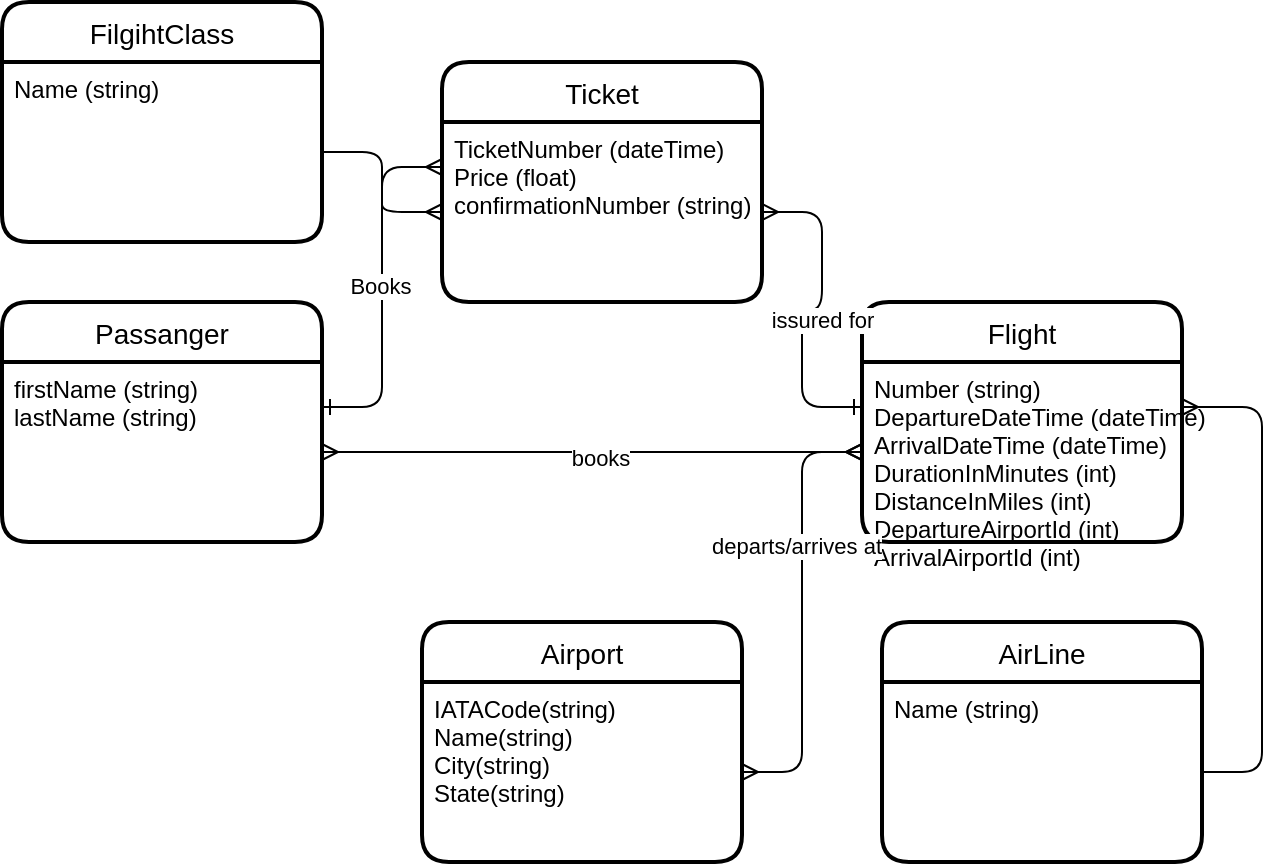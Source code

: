 <mxfile version="13.11.0" type="github">
  <diagram id="R2lEEEUBdFMjLlhIrx00" name="Page-1">
    <mxGraphModel dx="996" dy="1748" grid="1" gridSize="10" guides="1" tooltips="1" connect="1" arrows="1" fold="1" page="1" pageScale="1" pageWidth="850" pageHeight="1100" math="0" shadow="0" extFonts="Permanent Marker^https://fonts.googleapis.com/css?family=Permanent+Marker">
      <root>
        <mxCell id="0" />
        <mxCell id="1" parent="0" />
        <mxCell id="FMmPqFUmXPsYkQZaFYJS-1" value="Passanger" style="swimlane;childLayout=stackLayout;horizontal=1;startSize=30;horizontalStack=0;rounded=1;fontSize=14;fontStyle=0;strokeWidth=2;resizeParent=0;resizeLast=1;shadow=0;dashed=0;align=center;" parent="1" vertex="1">
          <mxGeometry x="120" y="150" width="160" height="120" as="geometry" />
        </mxCell>
        <mxCell id="FMmPqFUmXPsYkQZaFYJS-2" value="firstName (string)&#xa;lastName (string)" style="align=left;strokeColor=none;fillColor=none;spacingLeft=4;fontSize=12;verticalAlign=top;resizable=0;rotatable=0;part=1;" parent="FMmPqFUmXPsYkQZaFYJS-1" vertex="1">
          <mxGeometry y="30" width="160" height="90" as="geometry" />
        </mxCell>
        <mxCell id="FMmPqFUmXPsYkQZaFYJS-3" value="Flight" style="swimlane;childLayout=stackLayout;horizontal=1;startSize=30;horizontalStack=0;rounded=1;fontSize=14;fontStyle=0;strokeWidth=2;resizeParent=0;resizeLast=1;shadow=0;dashed=0;align=center;" parent="1" vertex="1">
          <mxGeometry x="550" y="150" width="160" height="120" as="geometry" />
        </mxCell>
        <mxCell id="FMmPqFUmXPsYkQZaFYJS-4" value="Number (string)&#xa;DepartureDateTime (dateTime)&#xa;ArrivalDateTime (dateTime)&#xa;DurationInMinutes (int)&#xa;DistanceInMiles (int)&#xa;DepartureAirportId (int)&#xa;ArrivalAirportId (int)" style="align=left;strokeColor=none;fillColor=none;spacingLeft=4;fontSize=12;verticalAlign=top;resizable=0;rotatable=0;part=1;" parent="FMmPqFUmXPsYkQZaFYJS-3" vertex="1">
          <mxGeometry y="30" width="160" height="90" as="geometry" />
        </mxCell>
        <mxCell id="FMmPqFUmXPsYkQZaFYJS-5" value="" style="edgeStyle=entityRelationEdgeStyle;fontSize=12;html=1;endArrow=ERmany;startArrow=ERmany;exitX=1;exitY=0.5;exitDx=0;exitDy=0;entryX=0;entryY=0.5;entryDx=0;entryDy=0;" parent="1" source="FMmPqFUmXPsYkQZaFYJS-2" target="FMmPqFUmXPsYkQZaFYJS-4" edge="1">
          <mxGeometry width="100" height="100" relative="1" as="geometry">
            <mxPoint x="290" y="200" as="sourcePoint" />
            <mxPoint x="390" y="100" as="targetPoint" />
          </mxGeometry>
        </mxCell>
        <mxCell id="FMmPqFUmXPsYkQZaFYJS-6" value="books" style="edgeLabel;html=1;align=center;verticalAlign=middle;resizable=0;points=[];" parent="FMmPqFUmXPsYkQZaFYJS-5" vertex="1" connectable="0">
          <mxGeometry x="0.025" y="-3" relative="1" as="geometry">
            <mxPoint as="offset" />
          </mxGeometry>
        </mxCell>
        <mxCell id="FMmPqFUmXPsYkQZaFYJS-11" value="Airport" style="swimlane;childLayout=stackLayout;horizontal=1;startSize=30;horizontalStack=0;rounded=1;fontSize=14;fontStyle=0;strokeWidth=2;resizeParent=0;resizeLast=1;shadow=0;dashed=0;align=center;" parent="1" vertex="1">
          <mxGeometry x="330" y="310" width="160" height="120" as="geometry" />
        </mxCell>
        <mxCell id="FMmPqFUmXPsYkQZaFYJS-12" value="IATACode(string)&#xa;Name(string)&#xa;City(string)&#xa;State(string)" style="align=left;strokeColor=none;fillColor=none;spacingLeft=4;fontSize=12;verticalAlign=top;resizable=0;rotatable=0;part=1;" parent="FMmPqFUmXPsYkQZaFYJS-11" vertex="1">
          <mxGeometry y="30" width="160" height="90" as="geometry" />
        </mxCell>
        <mxCell id="FMmPqFUmXPsYkQZaFYJS-13" value="" style="edgeStyle=entityRelationEdgeStyle;fontSize=12;html=1;endArrow=ERmany;startArrow=ERmany;exitX=1;exitY=0.5;exitDx=0;exitDy=0;" parent="1" source="FMmPqFUmXPsYkQZaFYJS-12" target="FMmPqFUmXPsYkQZaFYJS-4" edge="1">
          <mxGeometry width="100" height="100" relative="1" as="geometry">
            <mxPoint x="460" y="330" as="sourcePoint" />
            <mxPoint x="560" y="230" as="targetPoint" />
          </mxGeometry>
        </mxCell>
        <mxCell id="FMmPqFUmXPsYkQZaFYJS-14" value="departs/arrives at" style="edgeLabel;html=1;align=center;verticalAlign=middle;resizable=0;points=[];" parent="FMmPqFUmXPsYkQZaFYJS-13" vertex="1" connectable="0">
          <mxGeometry x="0.305" y="3" relative="1" as="geometry">
            <mxPoint as="offset" />
          </mxGeometry>
        </mxCell>
        <mxCell id="FMmPqFUmXPsYkQZaFYJS-15" value="Ticket" style="swimlane;childLayout=stackLayout;horizontal=1;startSize=30;horizontalStack=0;rounded=1;fontSize=14;fontStyle=0;strokeWidth=2;resizeParent=0;resizeLast=1;shadow=0;dashed=0;align=center;" parent="1" vertex="1">
          <mxGeometry x="340" y="30" width="160" height="120" as="geometry" />
        </mxCell>
        <mxCell id="FMmPqFUmXPsYkQZaFYJS-16" value="TicketNumber (dateTime)&#xa;Price (float)&#xa;confirmationNumber (string)" style="align=left;strokeColor=none;fillColor=none;spacingLeft=4;fontSize=12;verticalAlign=top;resizable=0;rotatable=0;part=1;" parent="FMmPqFUmXPsYkQZaFYJS-15" vertex="1">
          <mxGeometry y="30" width="160" height="90" as="geometry" />
        </mxCell>
        <mxCell id="FMmPqFUmXPsYkQZaFYJS-17" value="" style="edgeStyle=entityRelationEdgeStyle;fontSize=12;html=1;endArrow=ERmany;startArrow=ERone;exitX=1;exitY=0.25;exitDx=0;exitDy=0;entryX=0;entryY=0.25;entryDx=0;entryDy=0;startFill=0;" parent="1" source="FMmPqFUmXPsYkQZaFYJS-2" target="FMmPqFUmXPsYkQZaFYJS-16" edge="1">
          <mxGeometry width="100" height="100" relative="1" as="geometry">
            <mxPoint x="120" y="120" as="sourcePoint" />
            <mxPoint x="220" y="20" as="targetPoint" />
          </mxGeometry>
        </mxCell>
        <mxCell id="FMmPqFUmXPsYkQZaFYJS-18" value="Books" style="edgeLabel;html=1;align=center;verticalAlign=middle;resizable=0;points=[];" parent="FMmPqFUmXPsYkQZaFYJS-17" vertex="1" connectable="0">
          <mxGeometry x="0.012" y="1" relative="1" as="geometry">
            <mxPoint as="offset" />
          </mxGeometry>
        </mxCell>
        <mxCell id="FMmPqFUmXPsYkQZaFYJS-20" value="" style="edgeStyle=entityRelationEdgeStyle;fontSize=12;html=1;endArrow=ERone;startArrow=ERmany;exitX=1;exitY=0.5;exitDx=0;exitDy=0;endFill=0;entryX=0;entryY=0.25;entryDx=0;entryDy=0;" parent="1" source="FMmPqFUmXPsYkQZaFYJS-16" target="FMmPqFUmXPsYkQZaFYJS-4" edge="1">
          <mxGeometry width="100" height="100" relative="1" as="geometry">
            <mxPoint x="310" y="120" as="sourcePoint" />
            <mxPoint x="410" y="20" as="targetPoint" />
          </mxGeometry>
        </mxCell>
        <mxCell id="FMmPqFUmXPsYkQZaFYJS-21" value="issured for" style="edgeLabel;html=1;align=center;verticalAlign=middle;resizable=0;points=[];" parent="FMmPqFUmXPsYkQZaFYJS-20" vertex="1" connectable="0">
          <mxGeometry x="-0.561" y="-3" relative="1" as="geometry">
            <mxPoint x="3" y="47" as="offset" />
          </mxGeometry>
        </mxCell>
        <mxCell id="cxX85aWKJThzbztr5HVu-1" value="AirLine" style="swimlane;childLayout=stackLayout;horizontal=1;startSize=30;horizontalStack=0;rounded=1;fontSize=14;fontStyle=0;strokeWidth=2;resizeParent=0;resizeLast=1;shadow=0;dashed=0;align=center;" vertex="1" parent="1">
          <mxGeometry x="560" y="310" width="160" height="120" as="geometry" />
        </mxCell>
        <mxCell id="cxX85aWKJThzbztr5HVu-2" value="Name (string)" style="align=left;strokeColor=none;fillColor=none;spacingLeft=4;fontSize=12;verticalAlign=top;resizable=0;rotatable=0;part=1;" vertex="1" parent="cxX85aWKJThzbztr5HVu-1">
          <mxGeometry y="30" width="160" height="90" as="geometry" />
        </mxCell>
        <mxCell id="cxX85aWKJThzbztr5HVu-3" value="" style="edgeStyle=entityRelationEdgeStyle;fontSize=12;html=1;endArrow=ERmany;entryX=1;entryY=0.25;entryDx=0;entryDy=0;endFill=0;" edge="1" parent="1" source="cxX85aWKJThzbztr5HVu-2" target="FMmPqFUmXPsYkQZaFYJS-4">
          <mxGeometry width="100" height="100" relative="1" as="geometry">
            <mxPoint x="722" y="372" as="sourcePoint" />
            <mxPoint x="830" y="240" as="targetPoint" />
          </mxGeometry>
        </mxCell>
        <mxCell id="cxX85aWKJThzbztr5HVu-4" value="FilgihtClass" style="swimlane;childLayout=stackLayout;horizontal=1;startSize=30;horizontalStack=0;rounded=1;fontSize=14;fontStyle=0;strokeWidth=2;resizeParent=0;resizeLast=1;shadow=0;dashed=0;align=center;" vertex="1" parent="1">
          <mxGeometry x="120" width="160" height="120" as="geometry" />
        </mxCell>
        <mxCell id="cxX85aWKJThzbztr5HVu-5" value="Name (string)" style="align=left;strokeColor=none;fillColor=none;spacingLeft=4;fontSize=12;verticalAlign=top;resizable=0;rotatable=0;part=1;" vertex="1" parent="cxX85aWKJThzbztr5HVu-4">
          <mxGeometry y="30" width="160" height="90" as="geometry" />
        </mxCell>
        <mxCell id="cxX85aWKJThzbztr5HVu-6" value="" style="edgeStyle=entityRelationEdgeStyle;fontSize=12;html=1;endArrow=ERmany;exitX=1;exitY=0.5;exitDx=0;exitDy=0;entryX=0;entryY=0.5;entryDx=0;entryDy=0;" edge="1" parent="1" source="cxX85aWKJThzbztr5HVu-5" target="FMmPqFUmXPsYkQZaFYJS-16">
          <mxGeometry width="100" height="100" relative="1" as="geometry">
            <mxPoint x="290" y="90" as="sourcePoint" />
            <mxPoint x="390" y="-10" as="targetPoint" />
          </mxGeometry>
        </mxCell>
      </root>
    </mxGraphModel>
  </diagram>
</mxfile>
